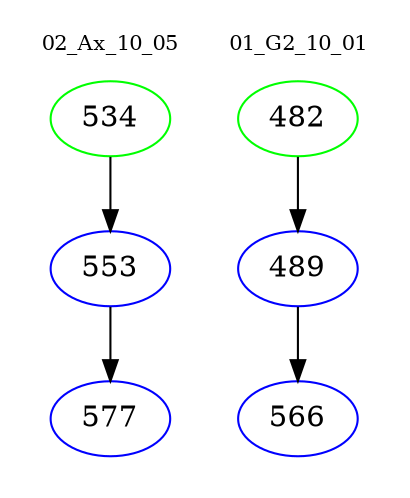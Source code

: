 digraph{
subgraph cluster_0 {
color = white
label = "02_Ax_10_05";
fontsize=10;
T0_534 [label="534", color="green"]
T0_534 -> T0_553 [color="black"]
T0_553 [label="553", color="blue"]
T0_553 -> T0_577 [color="black"]
T0_577 [label="577", color="blue"]
}
subgraph cluster_1 {
color = white
label = "01_G2_10_01";
fontsize=10;
T1_482 [label="482", color="green"]
T1_482 -> T1_489 [color="black"]
T1_489 [label="489", color="blue"]
T1_489 -> T1_566 [color="black"]
T1_566 [label="566", color="blue"]
}
}
